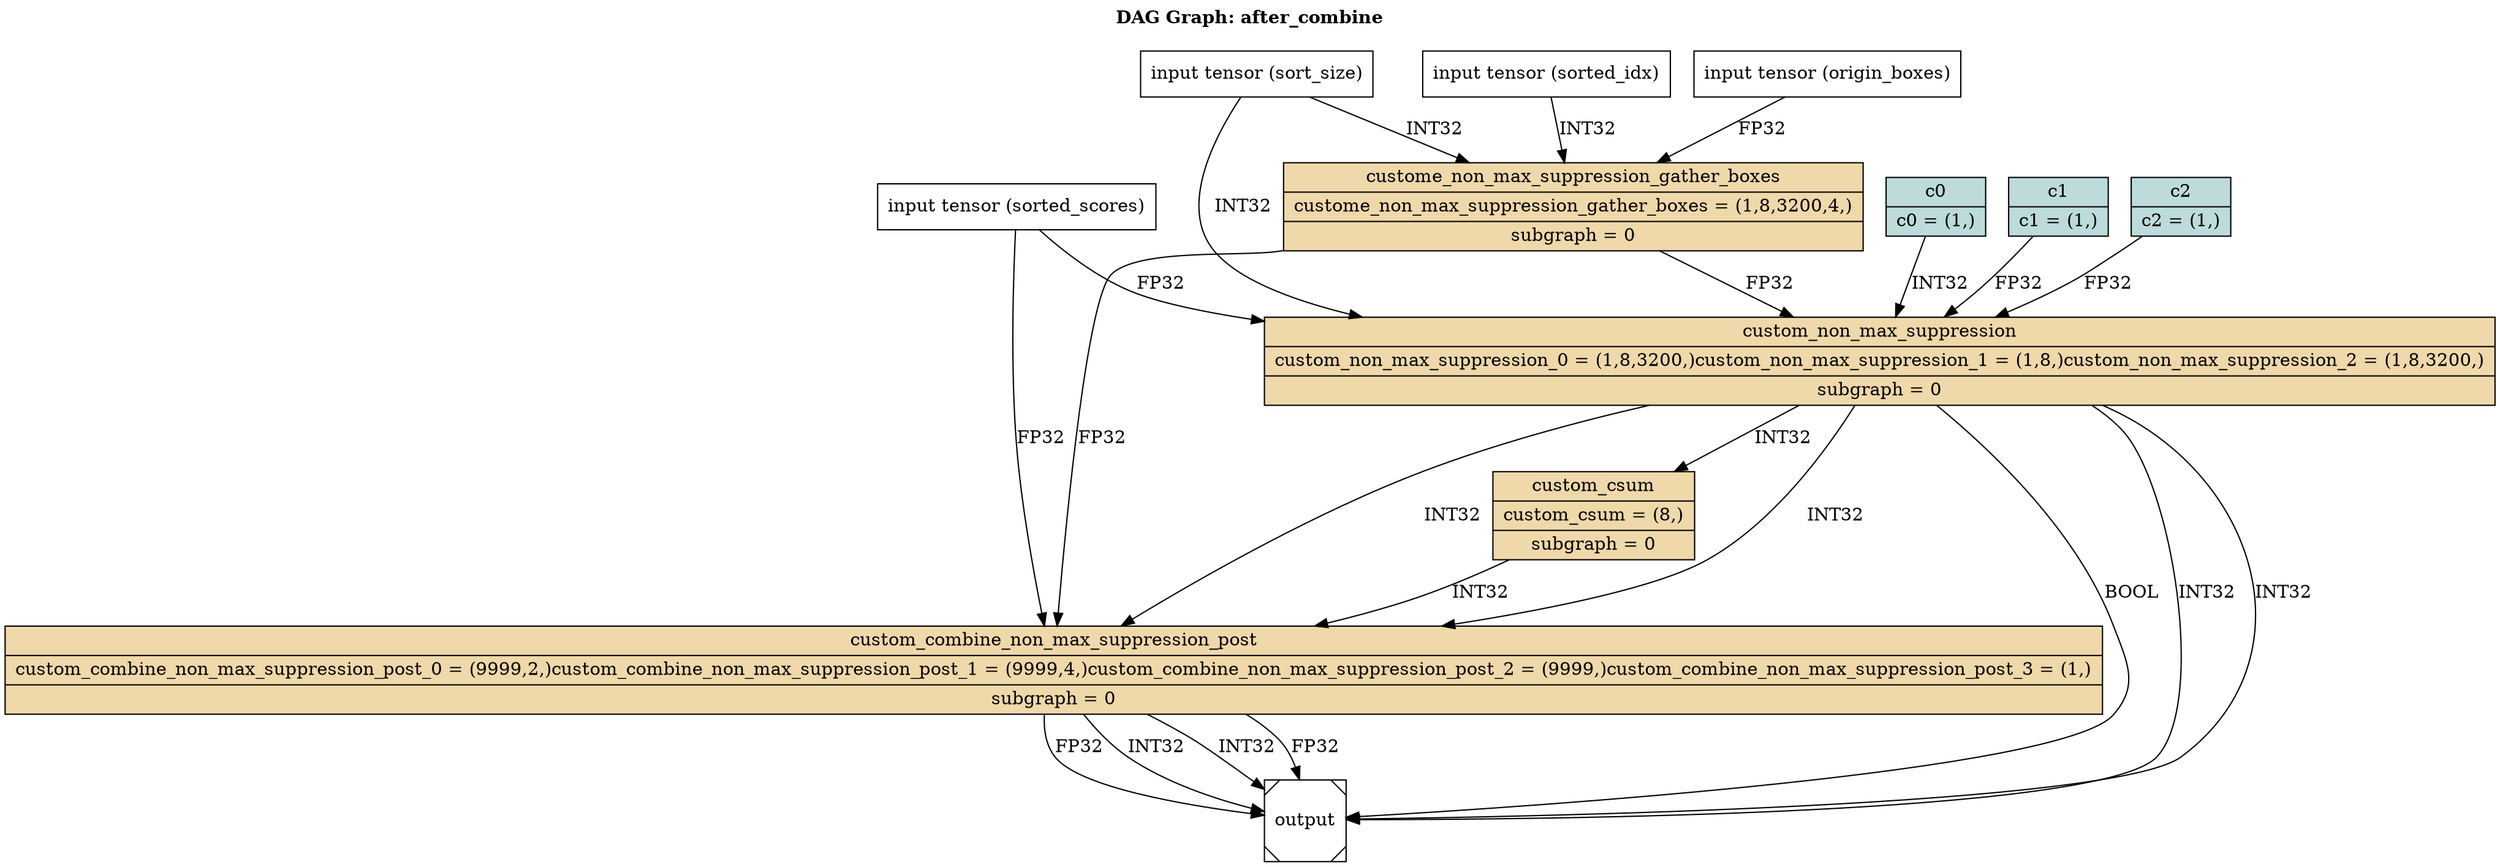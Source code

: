digraph G {
labelloc="t";
label=<<b>DAG Graph: after_combine</b><br/><br/>>;
tensor_0x31e0c70 [label="{c0|{c0 = (1,)}}", style="solid,filled", fontcolor="#000000", color="#000000", shape="record", fillcolor="#bddbdb" ];
tensor_0x21b0eb0 [label="{c1|{c1 = (1,)}}", style="solid,filled", fontcolor="#000000", color="#000000", shape="record", fillcolor="#bddbdb" ];
tensor_0x31d5660 [label="{c2|{c2 = (1,)}}", style="solid,filled", fontcolor="#000000", color="#000000", shape="record", fillcolor="#bddbdb" ];
tensor_0x31d8240 [label="input tensor (sorted_idx)", shape="box", fillcolor="#ffffff" ];
tensor_0x31d8ba0 [label="input tensor (sorted_scores)", shape="box", fillcolor="#ffffff" ];
tensor_0x31d9f90 [label="input tensor (origin_boxes)", shape="box", fillcolor="#ffffff" ];
tensor_0x30db5c0 [label="input tensor (sort_size)", shape="box", fillcolor="#ffffff" ];
node_0x31d9b30 [label="{custome_non_max_suppression_gather_boxes|{custome_non_max_suppression_gather_boxes = (1,8,3200,4,)}|{subgraph = 0}}", style="solid,filled", fontcolor="#000000", color="#000000", shape="record", fillcolor="#efd8a9" ];
node_0x21e7dc0 [label="{custom_non_max_suppression|{custom_non_max_suppression_0 = (1,8,3200,)custom_non_max_suppression_1 = (1,8,)custom_non_max_suppression_2 = (1,8,3200,)}|{subgraph = 0}}", style="solid,filled", fontcolor="#000000", color="#000000", shape="record", fillcolor="#efd8a9" ];
node_0x31de260 [label="{custom_csum|{custom_csum = (8,)}|{subgraph = 0}}", style="solid,filled", fontcolor="#000000", color="#000000", shape="record", fillcolor="#efd8a9" ];
node_0x2eeadf0 [label="{custom_combine_non_max_suppression_post|{custom_combine_non_max_suppression_post_0 = (9999,2,)custom_combine_non_max_suppression_post_1 = (9999,4,)custom_combine_non_max_suppression_post_2 = (9999,)custom_combine_non_max_suppression_post_3 = (1,)}|{subgraph = 0}}", style="solid,filled", fontcolor="#000000", color="#000000", shape="record", fillcolor="#efd8a9" ];
node_output [label="output", shape="Msquare" ];
tensor_0x31d9f90 -> node_0x31d9b30 [label="FP32", color="#000000"]
tensor_0x31d8240 -> node_0x31d9b30 [label="INT32", color="#000000"]
tensor_0x30db5c0 -> node_0x31d9b30 [label="INT32", color="#000000"]
node_0x31d9b30 -> node_0x21e7dc0 [label="FP32", color="#000000"]
tensor_0x31d8ba0 -> node_0x21e7dc0 [label="FP32", color="#000000"]
tensor_0x31e0c70 -> node_0x21e7dc0 [label="INT32", color="#000000"]
tensor_0x21b0eb0 -> node_0x21e7dc0 [label="FP32", color="#000000"]
tensor_0x31d5660 -> node_0x21e7dc0 [label="FP32", color="#000000"]
tensor_0x30db5c0 -> node_0x21e7dc0 [label="INT32", color="#000000"]
node_0x21e7dc0 -> node_output [label="INT32", color="#000000"]
node_0x21e7dc0 -> node_output [label="INT32", color="#000000"]
node_0x21e7dc0 -> node_output [label="BOOL", color="#000000"]
node_0x21e7dc0 -> node_0x31de260 [label="INT32", color="#000000"]
node_0x31d9b30 -> node_0x2eeadf0 [label="FP32", color="#000000"]
tensor_0x31d8ba0 -> node_0x2eeadf0 [label="FP32", color="#000000"]
node_0x21e7dc0 -> node_0x2eeadf0 [label="INT32", color="#000000"]
node_0x21e7dc0 -> node_0x2eeadf0 [label="INT32", color="#000000"]
node_0x31de260 -> node_0x2eeadf0 [label="INT32", color="#000000"]
node_0x2eeadf0 -> node_output [label="INT32", color="#000000"]
node_0x2eeadf0 -> node_output [label="FP32", color="#000000"]
node_0x2eeadf0 -> node_output [label="FP32", color="#000000"]
node_0x2eeadf0 -> node_output [label="INT32", color="#000000"]
}
